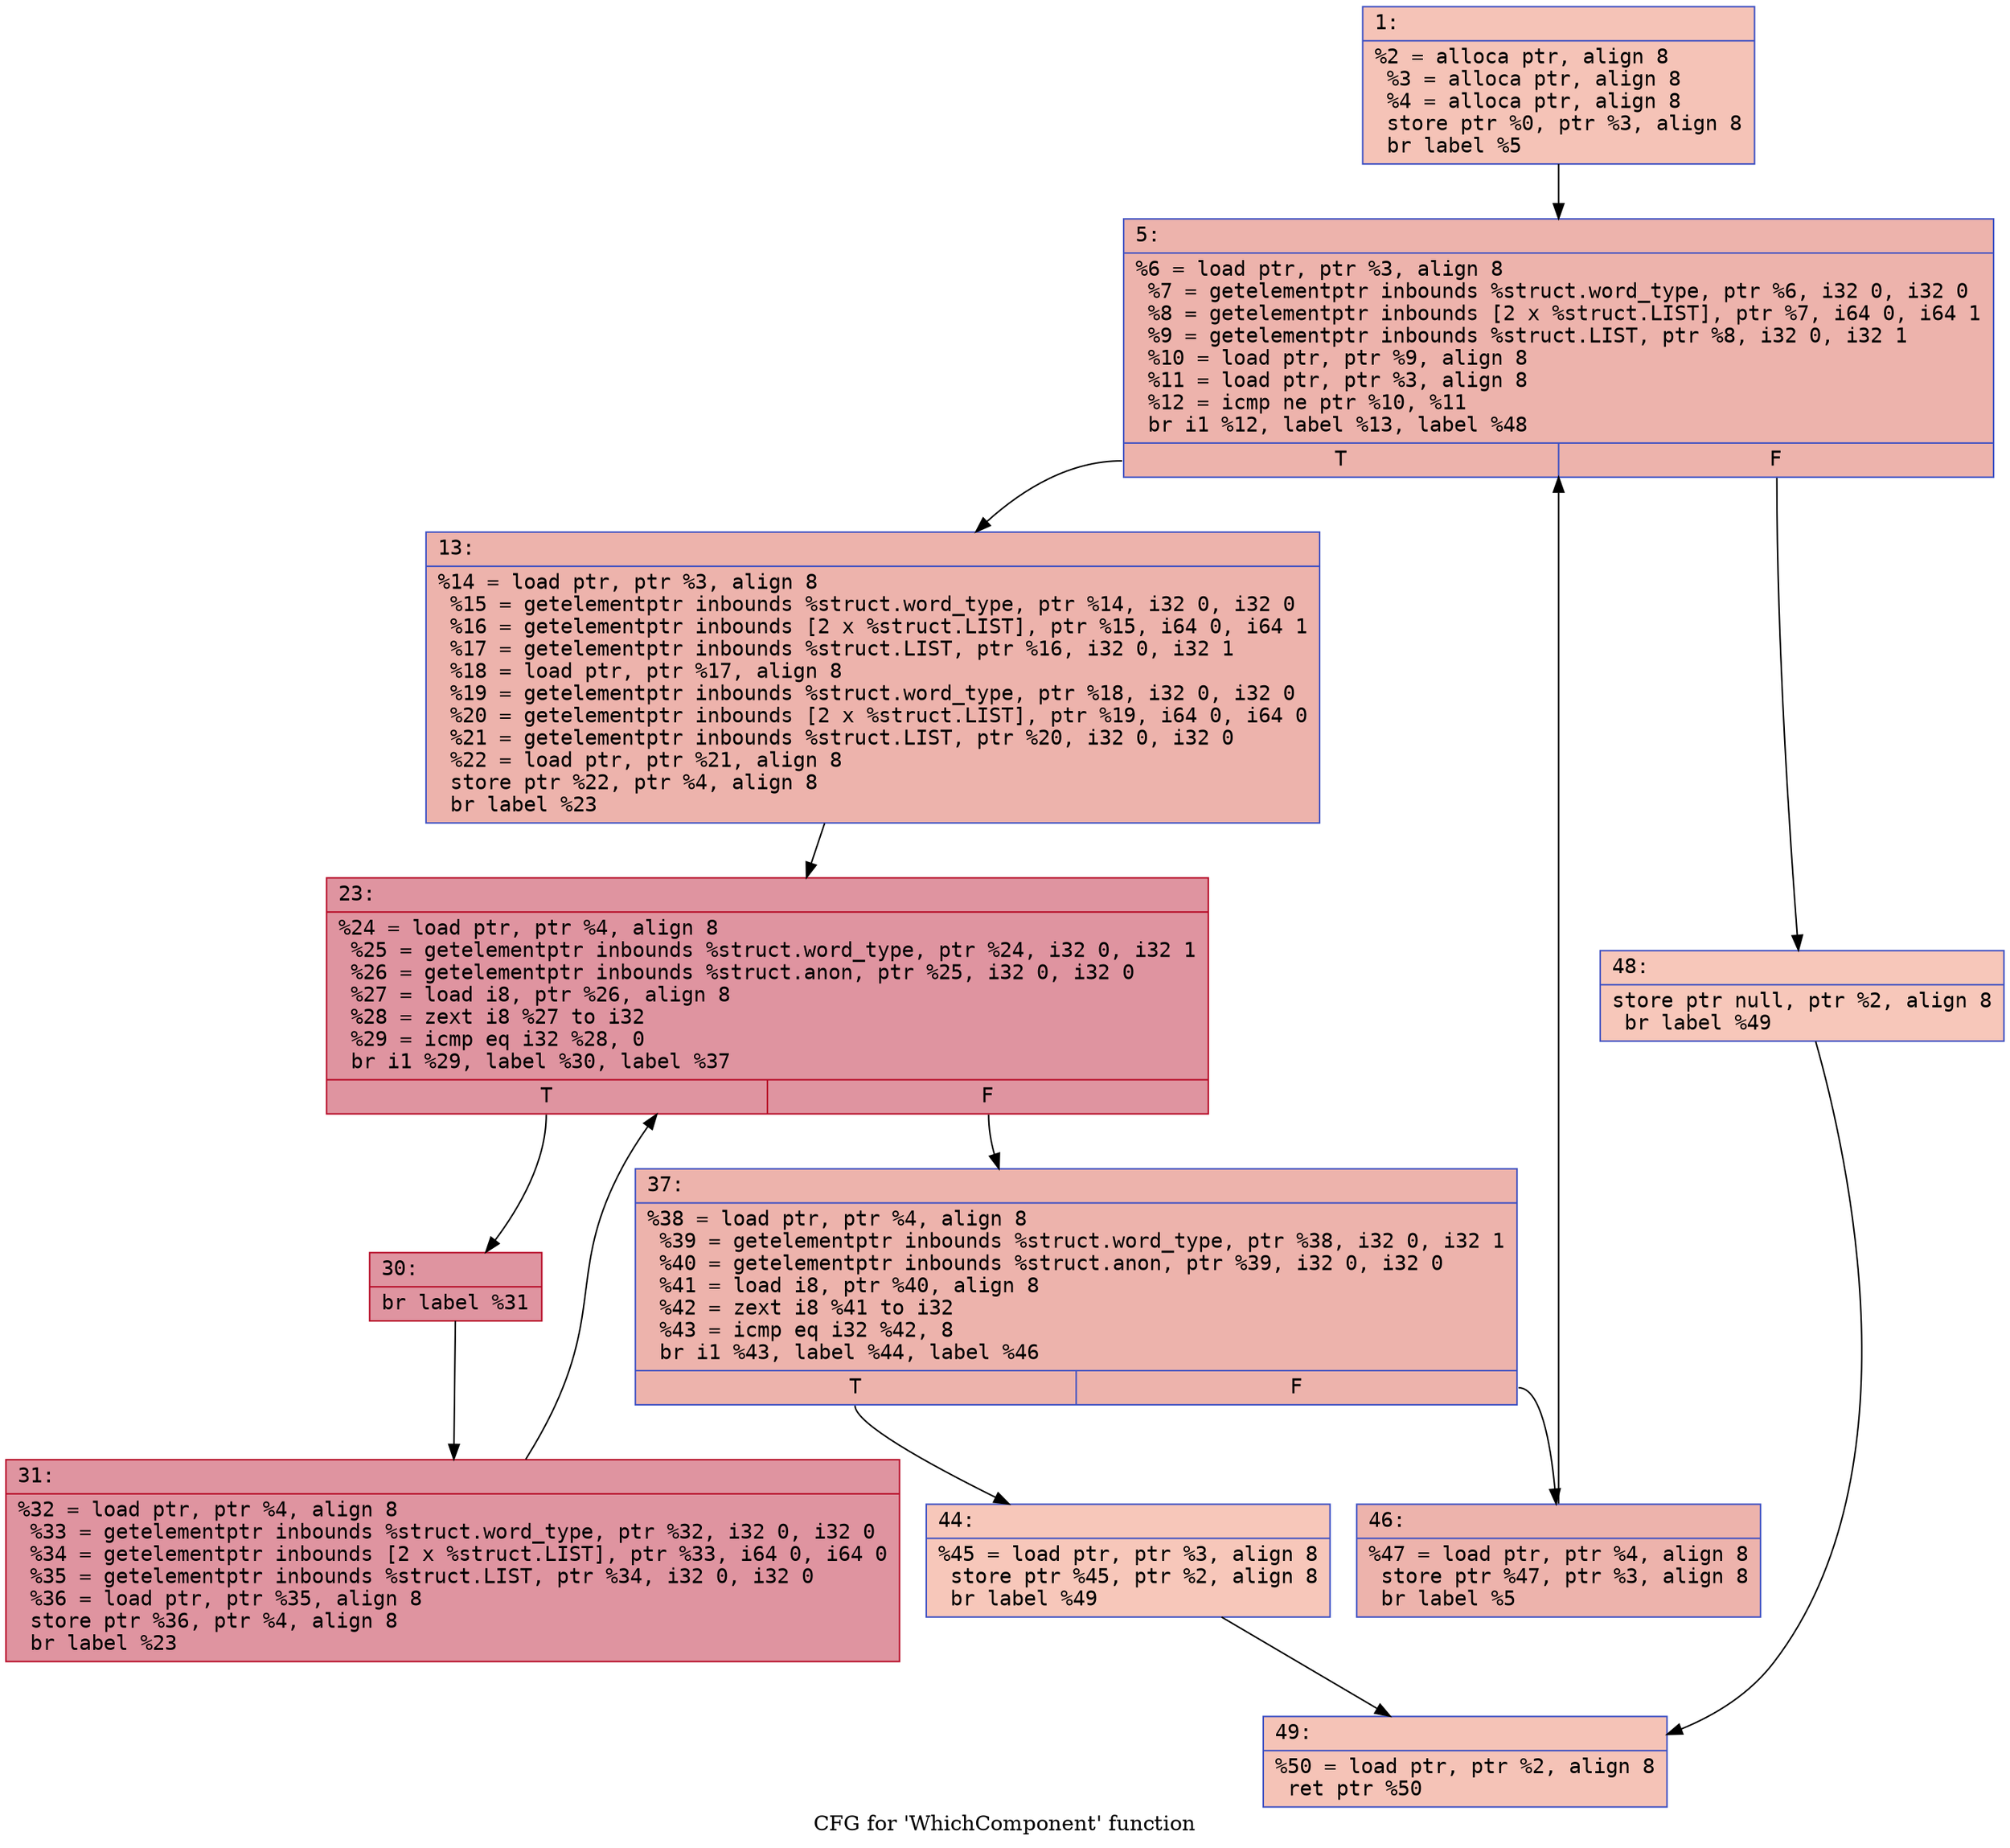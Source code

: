digraph "CFG for 'WhichComponent' function" {
	label="CFG for 'WhichComponent' function";

	Node0x60000294dbd0 [shape=record,color="#3d50c3ff", style=filled, fillcolor="#e8765c70" fontname="Courier",label="{1:\l|  %2 = alloca ptr, align 8\l  %3 = alloca ptr, align 8\l  %4 = alloca ptr, align 8\l  store ptr %0, ptr %3, align 8\l  br label %5\l}"];
	Node0x60000294dbd0 -> Node0x60000294dc20[tooltip="1 -> 5\nProbability 100.00%" ];
	Node0x60000294dc20 [shape=record,color="#3d50c3ff", style=filled, fillcolor="#d6524470" fontname="Courier",label="{5:\l|  %6 = load ptr, ptr %3, align 8\l  %7 = getelementptr inbounds %struct.word_type, ptr %6, i32 0, i32 0\l  %8 = getelementptr inbounds [2 x %struct.LIST], ptr %7, i64 0, i64 1\l  %9 = getelementptr inbounds %struct.LIST, ptr %8, i32 0, i32 1\l  %10 = load ptr, ptr %9, align 8\l  %11 = load ptr, ptr %3, align 8\l  %12 = icmp ne ptr %10, %11\l  br i1 %12, label %13, label %48\l|{<s0>T|<s1>F}}"];
	Node0x60000294dc20:s0 -> Node0x60000294dc70[tooltip="5 -> 13\nProbability 96.88%" ];
	Node0x60000294dc20:s1 -> Node0x60000294dea0[tooltip="5 -> 48\nProbability 3.12%" ];
	Node0x60000294dc70 [shape=record,color="#3d50c3ff", style=filled, fillcolor="#d6524470" fontname="Courier",label="{13:\l|  %14 = load ptr, ptr %3, align 8\l  %15 = getelementptr inbounds %struct.word_type, ptr %14, i32 0, i32 0\l  %16 = getelementptr inbounds [2 x %struct.LIST], ptr %15, i64 0, i64 1\l  %17 = getelementptr inbounds %struct.LIST, ptr %16, i32 0, i32 1\l  %18 = load ptr, ptr %17, align 8\l  %19 = getelementptr inbounds %struct.word_type, ptr %18, i32 0, i32 0\l  %20 = getelementptr inbounds [2 x %struct.LIST], ptr %19, i64 0, i64 0\l  %21 = getelementptr inbounds %struct.LIST, ptr %20, i32 0, i32 0\l  %22 = load ptr, ptr %21, align 8\l  store ptr %22, ptr %4, align 8\l  br label %23\l}"];
	Node0x60000294dc70 -> Node0x60000294dcc0[tooltip="13 -> 23\nProbability 100.00%" ];
	Node0x60000294dcc0 [shape=record,color="#b70d28ff", style=filled, fillcolor="#b70d2870" fontname="Courier",label="{23:\l|  %24 = load ptr, ptr %4, align 8\l  %25 = getelementptr inbounds %struct.word_type, ptr %24, i32 0, i32 1\l  %26 = getelementptr inbounds %struct.anon, ptr %25, i32 0, i32 0\l  %27 = load i8, ptr %26, align 8\l  %28 = zext i8 %27 to i32\l  %29 = icmp eq i32 %28, 0\l  br i1 %29, label %30, label %37\l|{<s0>T|<s1>F}}"];
	Node0x60000294dcc0:s0 -> Node0x60000294dd10[tooltip="23 -> 30\nProbability 96.88%" ];
	Node0x60000294dcc0:s1 -> Node0x60000294ddb0[tooltip="23 -> 37\nProbability 3.12%" ];
	Node0x60000294dd10 [shape=record,color="#b70d28ff", style=filled, fillcolor="#b70d2870" fontname="Courier",label="{30:\l|  br label %31\l}"];
	Node0x60000294dd10 -> Node0x60000294dd60[tooltip="30 -> 31\nProbability 100.00%" ];
	Node0x60000294dd60 [shape=record,color="#b70d28ff", style=filled, fillcolor="#b70d2870" fontname="Courier",label="{31:\l|  %32 = load ptr, ptr %4, align 8\l  %33 = getelementptr inbounds %struct.word_type, ptr %32, i32 0, i32 0\l  %34 = getelementptr inbounds [2 x %struct.LIST], ptr %33, i64 0, i64 0\l  %35 = getelementptr inbounds %struct.LIST, ptr %34, i32 0, i32 0\l  %36 = load ptr, ptr %35, align 8\l  store ptr %36, ptr %4, align 8\l  br label %23\l}"];
	Node0x60000294dd60 -> Node0x60000294dcc0[tooltip="31 -> 23\nProbability 100.00%" ];
	Node0x60000294ddb0 [shape=record,color="#3d50c3ff", style=filled, fillcolor="#d6524470" fontname="Courier",label="{37:\l|  %38 = load ptr, ptr %4, align 8\l  %39 = getelementptr inbounds %struct.word_type, ptr %38, i32 0, i32 1\l  %40 = getelementptr inbounds %struct.anon, ptr %39, i32 0, i32 0\l  %41 = load i8, ptr %40, align 8\l  %42 = zext i8 %41 to i32\l  %43 = icmp eq i32 %42, 8\l  br i1 %43, label %44, label %46\l|{<s0>T|<s1>F}}"];
	Node0x60000294ddb0:s0 -> Node0x60000294de00[tooltip="37 -> 44\nProbability 3.12%" ];
	Node0x60000294ddb0:s1 -> Node0x60000294de50[tooltip="37 -> 46\nProbability 96.88%" ];
	Node0x60000294de00 [shape=record,color="#3d50c3ff", style=filled, fillcolor="#ec7f6370" fontname="Courier",label="{44:\l|  %45 = load ptr, ptr %3, align 8\l  store ptr %45, ptr %2, align 8\l  br label %49\l}"];
	Node0x60000294de00 -> Node0x60000294def0[tooltip="44 -> 49\nProbability 100.00%" ];
	Node0x60000294de50 [shape=record,color="#3d50c3ff", style=filled, fillcolor="#d6524470" fontname="Courier",label="{46:\l|  %47 = load ptr, ptr %4, align 8\l  store ptr %47, ptr %3, align 8\l  br label %5\l}"];
	Node0x60000294de50 -> Node0x60000294dc20[tooltip="46 -> 5\nProbability 100.00%" ];
	Node0x60000294dea0 [shape=record,color="#3d50c3ff", style=filled, fillcolor="#ec7f6370" fontname="Courier",label="{48:\l|  store ptr null, ptr %2, align 8\l  br label %49\l}"];
	Node0x60000294dea0 -> Node0x60000294def0[tooltip="48 -> 49\nProbability 100.00%" ];
	Node0x60000294def0 [shape=record,color="#3d50c3ff", style=filled, fillcolor="#e8765c70" fontname="Courier",label="{49:\l|  %50 = load ptr, ptr %2, align 8\l  ret ptr %50\l}"];
}
